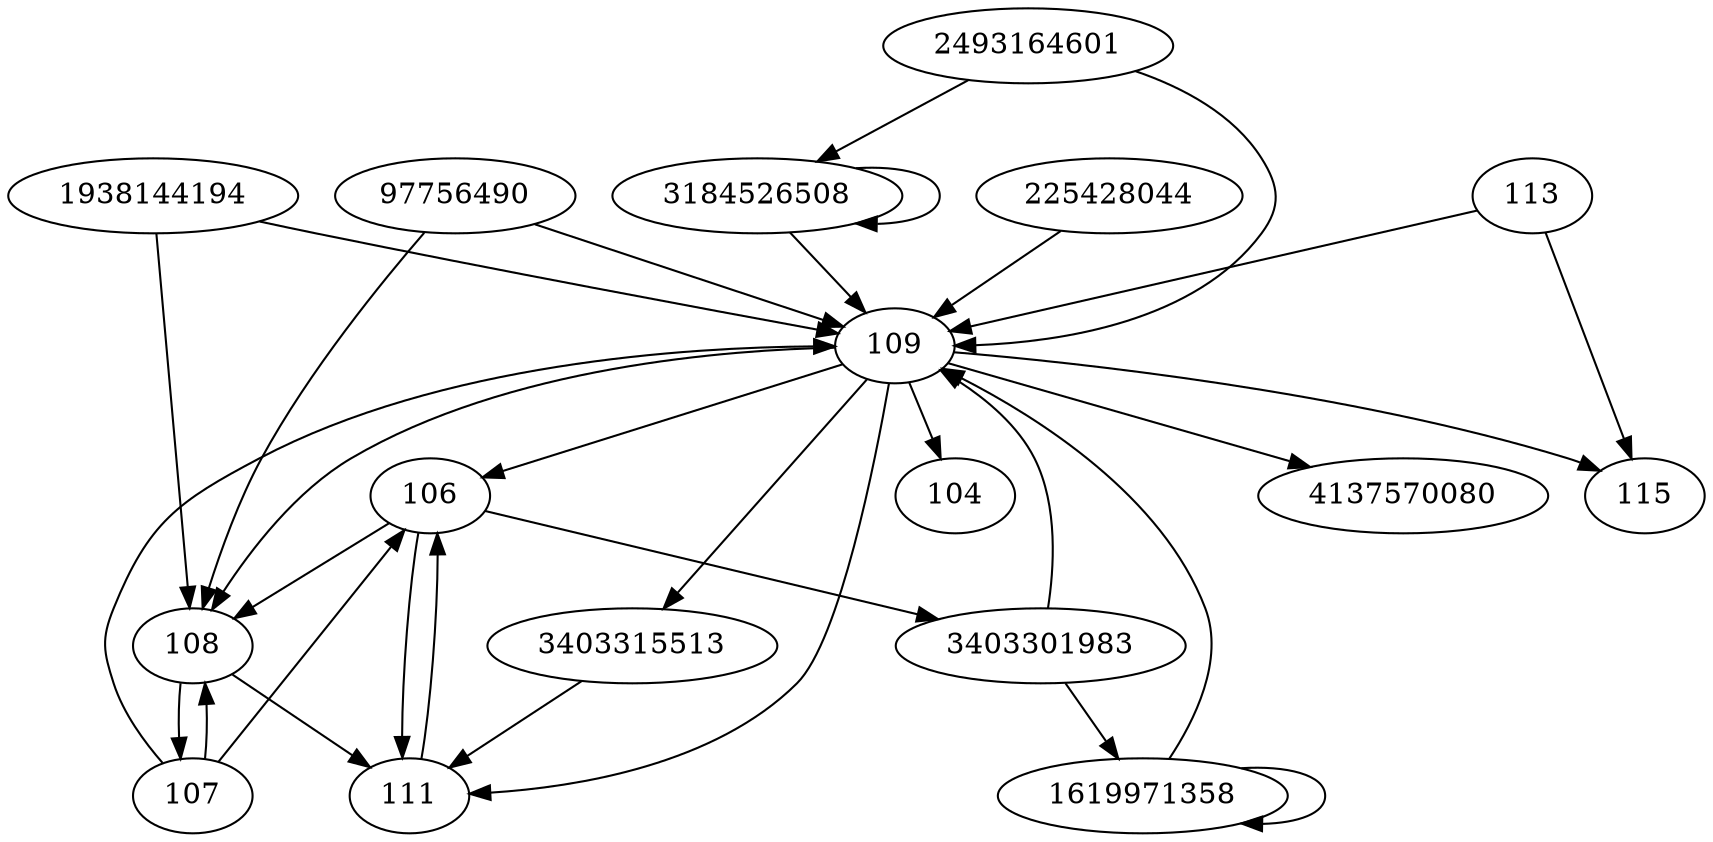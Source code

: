 digraph  {
4137570080;
1938144194;
104;
3403301983;
97756490;
107;
3184526508;
225428044;
106;
108;
111;
113;
109;
115;
3403315513;
1619971358;
2493164601;
1938144194 -> 108;
1938144194 -> 109;
3403301983 -> 1619971358;
3403301983 -> 109;
97756490 -> 108;
97756490 -> 109;
107 -> 109;
107 -> 106;
107 -> 108;
3184526508 -> 109;
3184526508 -> 3184526508;
225428044 -> 109;
106 -> 111;
106 -> 3403301983;
106 -> 108;
108 -> 111;
108 -> 107;
111 -> 106;
113 -> 109;
113 -> 115;
109 -> 115;
109 -> 106;
109 -> 108;
109 -> 4137570080;
109 -> 3403315513;
109 -> 104;
109 -> 111;
3403315513 -> 111;
1619971358 -> 1619971358;
1619971358 -> 109;
2493164601 -> 109;
2493164601 -> 3184526508;
}
